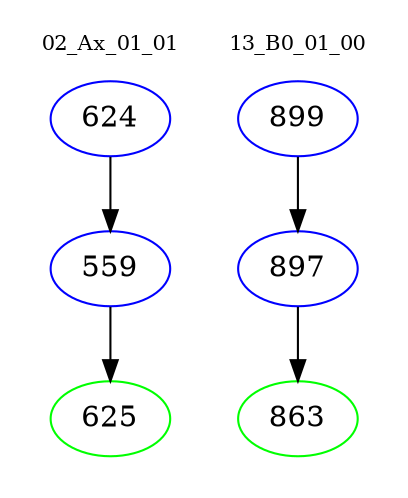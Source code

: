 digraph{
subgraph cluster_0 {
color = white
label = "02_Ax_01_01";
fontsize=10;
T0_624 [label="624", color="blue"]
T0_624 -> T0_559 [color="black"]
T0_559 [label="559", color="blue"]
T0_559 -> T0_625 [color="black"]
T0_625 [label="625", color="green"]
}
subgraph cluster_1 {
color = white
label = "13_B0_01_00";
fontsize=10;
T1_899 [label="899", color="blue"]
T1_899 -> T1_897 [color="black"]
T1_897 [label="897", color="blue"]
T1_897 -> T1_863 [color="black"]
T1_863 [label="863", color="green"]
}
}
